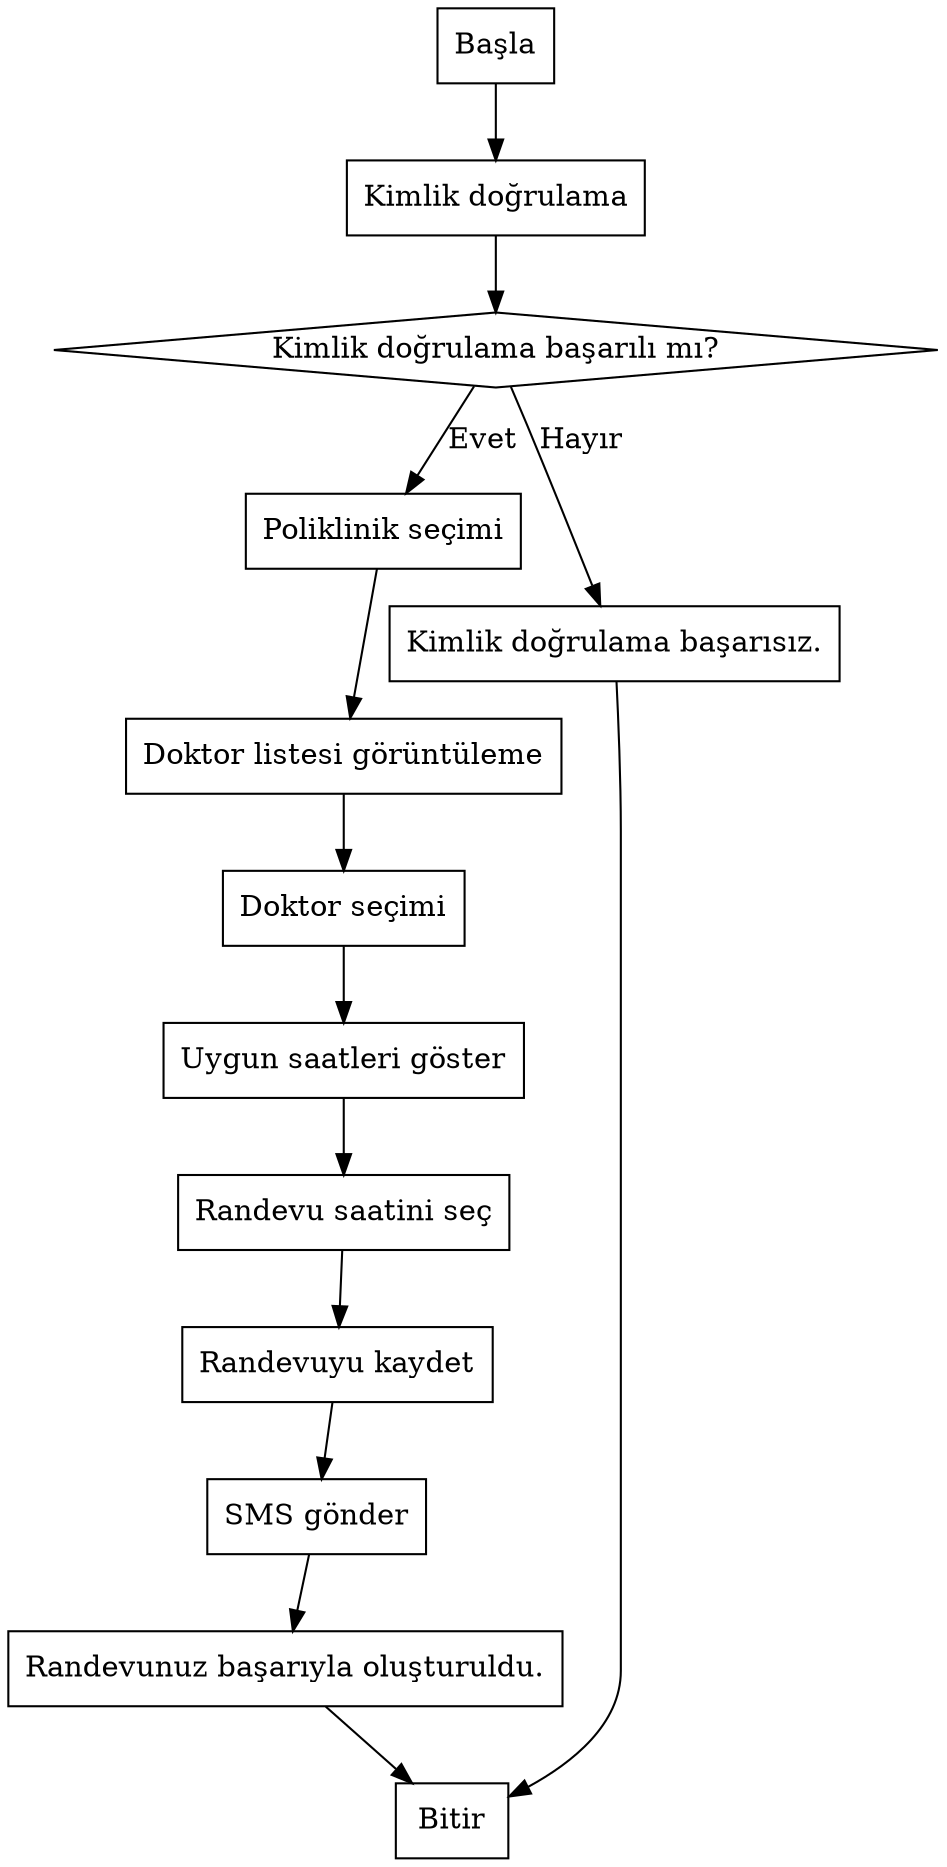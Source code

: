 digraph RandevuAlma {
    node [shape=box];

    Start [label="Başla"];
    KimlikDogrulama [label="Kimlik doğrulama"];
    DogruMu [label="Kimlik doğrulama başarılı mı?", shape=diamond];
    PoliklinikSecimi [label="Poliklinik seçimi"];
    DoktorListesi [label="Doktor listesi görüntüleme"];
    DoktorSecimi [label="Doktor seçimi"];
    SaatlerGoster [label="Uygun saatleri göster"];
    RandevuSecimi [label="Randevu saatini seç"];
    RandevuKaydet [label="Randevuyu kaydet"];
    SmsGonder [label="SMS gönder"];
    BasariliMesaj [label="Randevunuz başarıyla oluşturuldu."];
    BasarisizMesaj [label="Kimlik doğrulama başarısız."];

    End [label="Bitir"];

    Start -> KimlikDogrulama;
    KimlikDogrulama -> DogruMu;
    DogruMu -> PoliklinikSecimi [label="Evet"];
    DogruMu -> BasarisizMesaj [label="Hayır"];
    BasarisizMesaj -> End;

    PoliklinikSecimi -> DoktorListesi;
    DoktorListesi -> DoktorSecimi;
    DoktorSecimi -> SaatlerGoster;
    SaatlerGoster -> RandevuSecimi;
    RandevuSecimi -> RandevuKaydet;
    RandevuKaydet -> SmsGonder;
    SmsGonder -> BasariliMesaj;
    BasariliMesaj -> End;
}
digraph TahlilSonuclari {
    node [shape=box];

    Start [label="Başla"];
    KimlikDogrulama [label="Kimlik doğrulama"];
    DogruMu [label="Kimlik doğrulama başarılı mı?", shape=diamond];
    TahlilVarMi [label="Tahlil sonucu var mı?", shape=diamond];
    SonucHazirMi [label="Sonuç hazır mı?", shape=diamond];
    SonuclariGoster [label="Sonuçları göster"];
    PdfIndirmeSecenegi [label="PDF indirme seçeneği"];
    PdfIndir [label="PDF dosyasını indir"];
    BeklemeMesaji [label="Sonuçlar hazırlanıyor, lütfen sonra tekrar deneyin"];
    TahlilYokMesaji [label="Tahlil sonucu bulunamadı"];
    BasarisizMesaj [label="Kimlik doğrulama başarısız"];

    End [label="Bitir"];

    Start -> KimlikDogrulama;
    KimlikDogrulama -> DogruMu;
    DogruMu -> TahlilVarMi [label="Evet"];
    DogruMu -> BasarisizMesaj [label="Hayır"];
    BasarisizMesaj -> End;

    TahlilVarMi -> SonucHazirMi [label="Evet"];
    TahlilVarMi -> TahlilYokMesaji [label="Hayır"];
    TahlilYokMesaji -> End;

    SonucHazirMi -> SonuclariGoster [label="Evet"];
    SonucHazirMi -> BeklemeMesaji [label="Hayır"];
    BeklemeMesaji -> End;

    SonuclariGoster -> PdfIndirmeSecenegi;
    PdfIndirmeSecenegi -> PdfIndir [label="İndir"];
    PdfIndirmeSecenegi -> End [label="İndir değil"];
    PdfIndir -> End;
}
